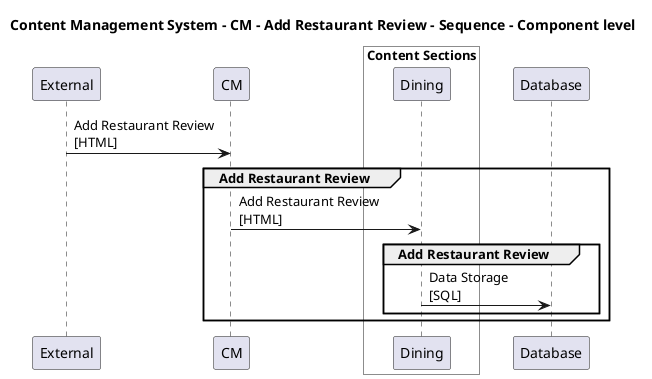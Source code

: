 @startuml

title Content Management System - CM - Add Restaurant Review - Sequence - Component level

participant "External" as C4InterFlow.SoftwareSystems.ExternalSystem
participant "CM" as ContentManagementSystem.SoftwareSystems.CM

box "Admin" #White
    
box "Content Sections" #White
    participant "Dining" as ContentManagementSystem.SoftwareSystems.Admin.Containers.ContentSections.Components.Dining
end box

end box

participant "Database" as ContentManagementSystem.SoftwareSystems.Database

C4InterFlow.SoftwareSystems.ExternalSystem -> ContentManagementSystem.SoftwareSystems.CM : Add Restaurant Review\n[HTML]
group Add Restaurant Review
ContentManagementSystem.SoftwareSystems.CM -> ContentManagementSystem.SoftwareSystems.Admin.Containers.ContentSections.Components.Dining : Add Restaurant Review\n[HTML]
group Add Restaurant Review
ContentManagementSystem.SoftwareSystems.Admin.Containers.ContentSections.Components.Dining -> ContentManagementSystem.SoftwareSystems.Database : Data Storage\n[SQL]
end
end


@enduml
